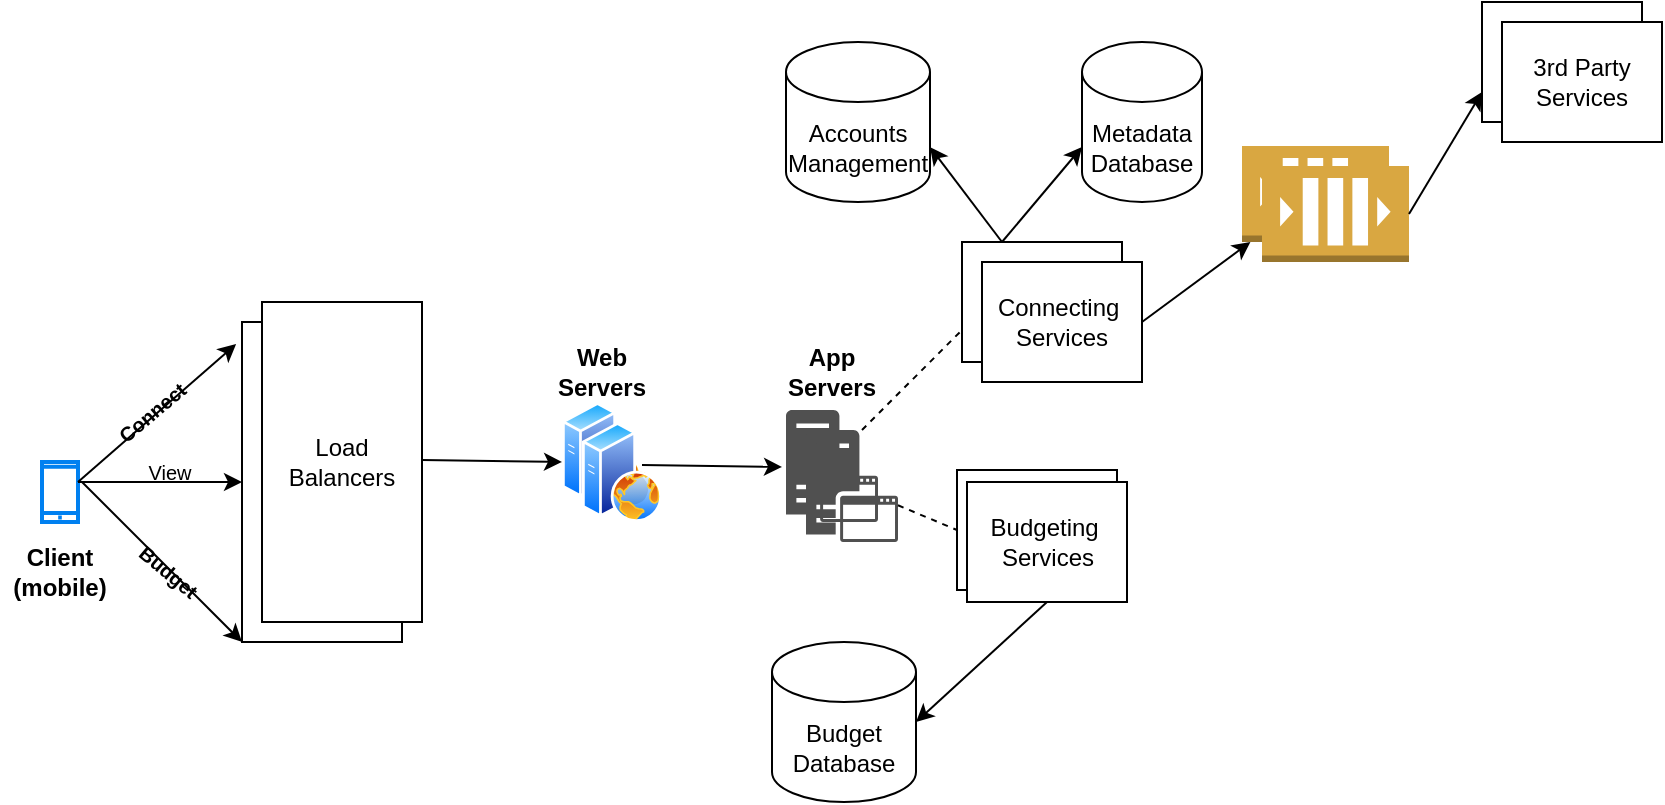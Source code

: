 <mxfile version="21.3.3" type="github">
  <diagram name="Page-1" id="olqSWqRXzHIB4cULuqAW">
    <mxGraphModel dx="1114" dy="623" grid="1" gridSize="10" guides="1" tooltips="1" connect="1" arrows="1" fold="1" page="1" pageScale="1" pageWidth="850" pageHeight="1100" math="0" shadow="0">
      <root>
        <mxCell id="0" />
        <mxCell id="1" parent="0" />
        <mxCell id="9a4tzCcHa9XNULe0p6B0-1" value="" style="html=1;verticalLabelPosition=bottom;align=center;labelBackgroundColor=#ffffff;verticalAlign=top;strokeWidth=2;strokeColor=#0080F0;shadow=0;dashed=0;shape=mxgraph.ios7.icons.smartphone;" vertex="1" parent="1">
          <mxGeometry x="30" y="300" width="18" height="30" as="geometry" />
        </mxCell>
        <mxCell id="9a4tzCcHa9XNULe0p6B0-2" value="" style="endArrow=classic;html=1;rounded=0;entryX=-0.037;entryY=0.069;entryDx=0;entryDy=0;entryPerimeter=0;" edge="1" parent="1" target="9a4tzCcHa9XNULe0p6B0-7">
          <mxGeometry width="50" height="50" relative="1" as="geometry">
            <mxPoint x="48" y="310" as="sourcePoint" />
            <mxPoint x="130" y="260" as="targetPoint" />
          </mxGeometry>
        </mxCell>
        <mxCell id="9a4tzCcHa9XNULe0p6B0-3" value="" style="endArrow=classic;html=1;rounded=0;entryX=0;entryY=0.5;entryDx=0;entryDy=0;" edge="1" parent="1" target="9a4tzCcHa9XNULe0p6B0-7">
          <mxGeometry width="50" height="50" relative="1" as="geometry">
            <mxPoint x="48" y="310" as="sourcePoint" />
            <mxPoint x="108" y="350" as="targetPoint" />
          </mxGeometry>
        </mxCell>
        <mxCell id="9a4tzCcHa9XNULe0p6B0-4" value="" style="image;aspect=fixed;perimeter=ellipsePerimeter;html=1;align=center;shadow=0;dashed=0;spacingTop=3;image=img/lib/active_directory/web_server.svg;" vertex="1" parent="1">
          <mxGeometry x="290" y="270" width="40" height="50" as="geometry" />
        </mxCell>
        <mxCell id="9a4tzCcHa9XNULe0p6B0-5" value="&lt;b&gt;Client&lt;br&gt;(mobile)&lt;/b&gt;" style="text;html=1;strokeColor=none;fillColor=none;align=center;verticalAlign=middle;whiteSpace=wrap;rounded=0;" vertex="1" parent="1">
          <mxGeometry x="9" y="340" width="60" height="30" as="geometry" />
        </mxCell>
        <mxCell id="9a4tzCcHa9XNULe0p6B0-6" value="&lt;b&gt;Web Servers&lt;/b&gt;" style="text;html=1;strokeColor=none;fillColor=none;align=center;verticalAlign=middle;whiteSpace=wrap;rounded=0;" vertex="1" parent="1">
          <mxGeometry x="280" y="240" width="60" height="30" as="geometry" />
        </mxCell>
        <mxCell id="9a4tzCcHa9XNULe0p6B0-7" value="Load&lt;br&gt;Balancers" style="rounded=0;whiteSpace=wrap;html=1;" vertex="1" parent="1">
          <mxGeometry x="130" y="230" width="80" height="160" as="geometry" />
        </mxCell>
        <mxCell id="9a4tzCcHa9XNULe0p6B0-9" value="Load&lt;br&gt;Balancers" style="rounded=0;whiteSpace=wrap;html=1;" vertex="1" parent="1">
          <mxGeometry x="140" y="220" width="80" height="160" as="geometry" />
        </mxCell>
        <mxCell id="9a4tzCcHa9XNULe0p6B0-14" value="" style="image;aspect=fixed;perimeter=ellipsePerimeter;html=1;align=center;shadow=0;dashed=0;spacingTop=3;image=img/lib/active_directory/web_server.svg;" vertex="1" parent="1">
          <mxGeometry x="300" y="280" width="40" height="50" as="geometry" />
        </mxCell>
        <mxCell id="9a4tzCcHa9XNULe0p6B0-15" value="" style="endArrow=classic;html=1;rounded=0;entryX=0;entryY=1;entryDx=0;entryDy=0;" edge="1" parent="1" target="9a4tzCcHa9XNULe0p6B0-7">
          <mxGeometry width="50" height="50" relative="1" as="geometry">
            <mxPoint x="50" y="310" as="sourcePoint" />
            <mxPoint x="137" y="251" as="targetPoint" />
          </mxGeometry>
        </mxCell>
        <mxCell id="9a4tzCcHa9XNULe0p6B0-16" value="&lt;b&gt;&lt;font style=&quot;font-size: 10px;&quot;&gt;Connect&lt;/font&gt;&lt;/b&gt;" style="text;html=1;strokeColor=none;fillColor=none;align=center;verticalAlign=middle;whiteSpace=wrap;rounded=0;rotation=320;" vertex="1" parent="1">
          <mxGeometry x="60" y="250" width="50" height="50" as="geometry" />
        </mxCell>
        <mxCell id="9a4tzCcHa9XNULe0p6B0-17" value="&lt;b&gt;&lt;font style=&quot;font-size: 10px;&quot;&gt;Budget&lt;/font&gt;&lt;/b&gt;" style="text;html=1;strokeColor=none;fillColor=none;align=center;verticalAlign=middle;whiteSpace=wrap;rounded=0;rotation=40;" vertex="1" parent="1">
          <mxGeometry x="73.27" y="325" width="41" height="60" as="geometry" />
        </mxCell>
        <mxCell id="9a4tzCcHa9XNULe0p6B0-20" value="&lt;font style=&quot;font-size: 10px;&quot;&gt;View&lt;/font&gt;" style="text;html=1;strokeColor=none;fillColor=none;align=center;verticalAlign=middle;whiteSpace=wrap;rounded=0;" vertex="1" parent="1">
          <mxGeometry x="63.77" y="290" width="60" height="30" as="geometry" />
        </mxCell>
        <mxCell id="9a4tzCcHa9XNULe0p6B0-22" value="" style="endArrow=classic;html=1;rounded=0;" edge="1" parent="1">
          <mxGeometry width="50" height="50" relative="1" as="geometry">
            <mxPoint x="220" y="299" as="sourcePoint" />
            <mxPoint x="290" y="300" as="targetPoint" />
          </mxGeometry>
        </mxCell>
        <mxCell id="9a4tzCcHa9XNULe0p6B0-23" value="" style="sketch=0;pointerEvents=1;shadow=0;dashed=0;html=1;strokeColor=none;fillColor=#505050;labelPosition=center;verticalLabelPosition=bottom;verticalAlign=top;outlineConnect=0;align=center;shape=mxgraph.office.servers.application_server;" vertex="1" parent="1">
          <mxGeometry x="402" y="274" width="46" height="56" as="geometry" />
        </mxCell>
        <mxCell id="9a4tzCcHa9XNULe0p6B0-26" value="&lt;b&gt;App Servers&lt;/b&gt;" style="text;html=1;strokeColor=none;fillColor=none;align=center;verticalAlign=middle;whiteSpace=wrap;rounded=0;" vertex="1" parent="1">
          <mxGeometry x="395" y="240" width="60" height="30" as="geometry" />
        </mxCell>
        <mxCell id="9a4tzCcHa9XNULe0p6B0-27" value="" style="endArrow=classic;html=1;rounded=0;" edge="1" parent="1">
          <mxGeometry width="50" height="50" relative="1" as="geometry">
            <mxPoint x="330" y="301.5" as="sourcePoint" />
            <mxPoint x="400" y="302.5" as="targetPoint" />
          </mxGeometry>
        </mxCell>
        <mxCell id="9a4tzCcHa9XNULe0p6B0-28" value="" style="sketch=0;pointerEvents=1;shadow=0;dashed=0;html=1;strokeColor=none;fillColor=#505050;labelPosition=center;verticalLabelPosition=bottom;verticalAlign=top;outlineConnect=0;align=center;shape=mxgraph.office.servers.application_server;" vertex="1" parent="1">
          <mxGeometry x="412" y="284" width="46" height="56" as="geometry" />
        </mxCell>
        <mxCell id="9a4tzCcHa9XNULe0p6B0-30" value="" style="endArrow=none;dashed=1;html=1;rounded=0;" edge="1" parent="1">
          <mxGeometry width="50" height="50" relative="1" as="geometry">
            <mxPoint x="440" y="284" as="sourcePoint" />
            <mxPoint x="490" y="234" as="targetPoint" />
          </mxGeometry>
        </mxCell>
        <mxCell id="9a4tzCcHa9XNULe0p6B0-31" value="&amp;nbsp;Connecting&amp;nbsp;&lt;br&gt;Services" style="rounded=0;whiteSpace=wrap;html=1;" vertex="1" parent="1">
          <mxGeometry x="490" y="190" width="80" height="60" as="geometry" />
        </mxCell>
        <mxCell id="9a4tzCcHa9XNULe0p6B0-32" value="Connecting&amp;nbsp;&lt;br&gt;Services" style="rounded=0;whiteSpace=wrap;html=1;" vertex="1" parent="1">
          <mxGeometry x="500" y="200" width="80" height="60" as="geometry" />
        </mxCell>
        <mxCell id="9a4tzCcHa9XNULe0p6B0-33" value="Budgeting&amp;nbsp;&lt;br&gt;Services" style="rounded=0;whiteSpace=wrap;html=1;" vertex="1" parent="1">
          <mxGeometry x="487.5" y="304" width="80" height="60" as="geometry" />
        </mxCell>
        <mxCell id="9a4tzCcHa9XNULe0p6B0-34" value="Budgeting&amp;nbsp;&lt;br&gt;Services" style="rounded=0;whiteSpace=wrap;html=1;" vertex="1" parent="1">
          <mxGeometry x="492.5" y="310" width="80" height="60" as="geometry" />
        </mxCell>
        <mxCell id="9a4tzCcHa9XNULe0p6B0-36" value="" style="endArrow=none;dashed=1;html=1;rounded=0;entryX=0;entryY=0.5;entryDx=0;entryDy=0;" edge="1" parent="1" source="9a4tzCcHa9XNULe0p6B0-28" target="9a4tzCcHa9XNULe0p6B0-33">
          <mxGeometry width="50" height="50" relative="1" as="geometry">
            <mxPoint x="450" y="294" as="sourcePoint" />
            <mxPoint x="500" y="244" as="targetPoint" />
          </mxGeometry>
        </mxCell>
        <mxCell id="9a4tzCcHa9XNULe0p6B0-39" value="" style="outlineConnect=0;dashed=0;verticalLabelPosition=bottom;verticalAlign=top;align=center;html=1;shape=mxgraph.aws3.queue;fillColor=#D9A741;gradientColor=none;" vertex="1" parent="1">
          <mxGeometry x="630" y="142" width="73.5" height="48" as="geometry" />
        </mxCell>
        <mxCell id="9a4tzCcHa9XNULe0p6B0-40" value="" style="endArrow=classic;html=1;rounded=0;" edge="1" parent="1" target="9a4tzCcHa9XNULe0p6B0-39">
          <mxGeometry width="50" height="50" relative="1" as="geometry">
            <mxPoint x="580" y="230" as="sourcePoint" />
            <mxPoint x="650" y="231" as="targetPoint" />
          </mxGeometry>
        </mxCell>
        <mxCell id="9a4tzCcHa9XNULe0p6B0-41" value="" style="outlineConnect=0;dashed=0;verticalLabelPosition=bottom;verticalAlign=top;align=center;html=1;shape=mxgraph.aws3.queue;fillColor=#D9A741;gradientColor=none;" vertex="1" parent="1">
          <mxGeometry x="640" y="152" width="73.5" height="48" as="geometry" />
        </mxCell>
        <mxCell id="9a4tzCcHa9XNULe0p6B0-42" value="3rd Party Services" style="rounded=0;whiteSpace=wrap;html=1;" vertex="1" parent="1">
          <mxGeometry x="750" y="70" width="80" height="60" as="geometry" />
        </mxCell>
        <mxCell id="9a4tzCcHa9XNULe0p6B0-43" value="3rd Party Services" style="rounded=0;whiteSpace=wrap;html=1;" vertex="1" parent="1">
          <mxGeometry x="760" y="80" width="80" height="60" as="geometry" />
        </mxCell>
        <mxCell id="9a4tzCcHa9XNULe0p6B0-45" value="" style="endArrow=classic;html=1;rounded=0;entryX=0;entryY=0.75;entryDx=0;entryDy=0;exitX=1;exitY=0.5;exitDx=0;exitDy=0;exitPerimeter=0;" edge="1" parent="1" source="9a4tzCcHa9XNULe0p6B0-41" target="9a4tzCcHa9XNULe0p6B0-42">
          <mxGeometry width="50" height="50" relative="1" as="geometry">
            <mxPoint x="590" y="240" as="sourcePoint" />
            <mxPoint x="644" y="200" as="targetPoint" />
          </mxGeometry>
        </mxCell>
        <mxCell id="9a4tzCcHa9XNULe0p6B0-47" value="Accounts&lt;br&gt;Management" style="shape=cylinder3;whiteSpace=wrap;html=1;boundedLbl=1;backgroundOutline=1;size=15;" vertex="1" parent="1">
          <mxGeometry x="402" y="90" width="72" height="80" as="geometry" />
        </mxCell>
        <mxCell id="9a4tzCcHa9XNULe0p6B0-49" value="" style="endArrow=classic;html=1;rounded=0;exitX=0.25;exitY=0;exitDx=0;exitDy=0;entryX=1;entryY=0;entryDx=0;entryDy=52.5;entryPerimeter=0;" edge="1" parent="1" source="9a4tzCcHa9XNULe0p6B0-31" target="9a4tzCcHa9XNULe0p6B0-47">
          <mxGeometry width="50" height="50" relative="1" as="geometry">
            <mxPoint x="590" y="240" as="sourcePoint" />
            <mxPoint x="644" y="200" as="targetPoint" />
          </mxGeometry>
        </mxCell>
        <mxCell id="9a4tzCcHa9XNULe0p6B0-50" value="Metadata&lt;br&gt;Database" style="shape=cylinder3;whiteSpace=wrap;html=1;boundedLbl=1;backgroundOutline=1;size=15;" vertex="1" parent="1">
          <mxGeometry x="550" y="90" width="60" height="80" as="geometry" />
        </mxCell>
        <mxCell id="9a4tzCcHa9XNULe0p6B0-51" value="Budget&lt;br&gt;Database" style="shape=cylinder3;whiteSpace=wrap;html=1;boundedLbl=1;backgroundOutline=1;size=15;" vertex="1" parent="1">
          <mxGeometry x="395" y="390" width="72" height="80" as="geometry" />
        </mxCell>
        <mxCell id="9a4tzCcHa9XNULe0p6B0-52" value="" style="endArrow=classic;html=1;rounded=0;exitX=0.5;exitY=1;exitDx=0;exitDy=0;entryX=1;entryY=0.5;entryDx=0;entryDy=0;entryPerimeter=0;" edge="1" parent="1" source="9a4tzCcHa9XNULe0p6B0-34" target="9a4tzCcHa9XNULe0p6B0-51">
          <mxGeometry width="50" height="50" relative="1" as="geometry">
            <mxPoint x="560" y="200" as="sourcePoint" />
            <mxPoint x="480" y="153" as="targetPoint" />
          </mxGeometry>
        </mxCell>
        <mxCell id="9a4tzCcHa9XNULe0p6B0-53" value="" style="endArrow=classic;html=1;rounded=0;exitX=0.25;exitY=0;exitDx=0;exitDy=0;entryX=0;entryY=0;entryDx=0;entryDy=52.5;entryPerimeter=0;" edge="1" parent="1" source="9a4tzCcHa9XNULe0p6B0-31" target="9a4tzCcHa9XNULe0p6B0-50">
          <mxGeometry width="50" height="50" relative="1" as="geometry">
            <mxPoint x="560" y="200" as="sourcePoint" />
            <mxPoint x="432" y="163" as="targetPoint" />
          </mxGeometry>
        </mxCell>
      </root>
    </mxGraphModel>
  </diagram>
</mxfile>
